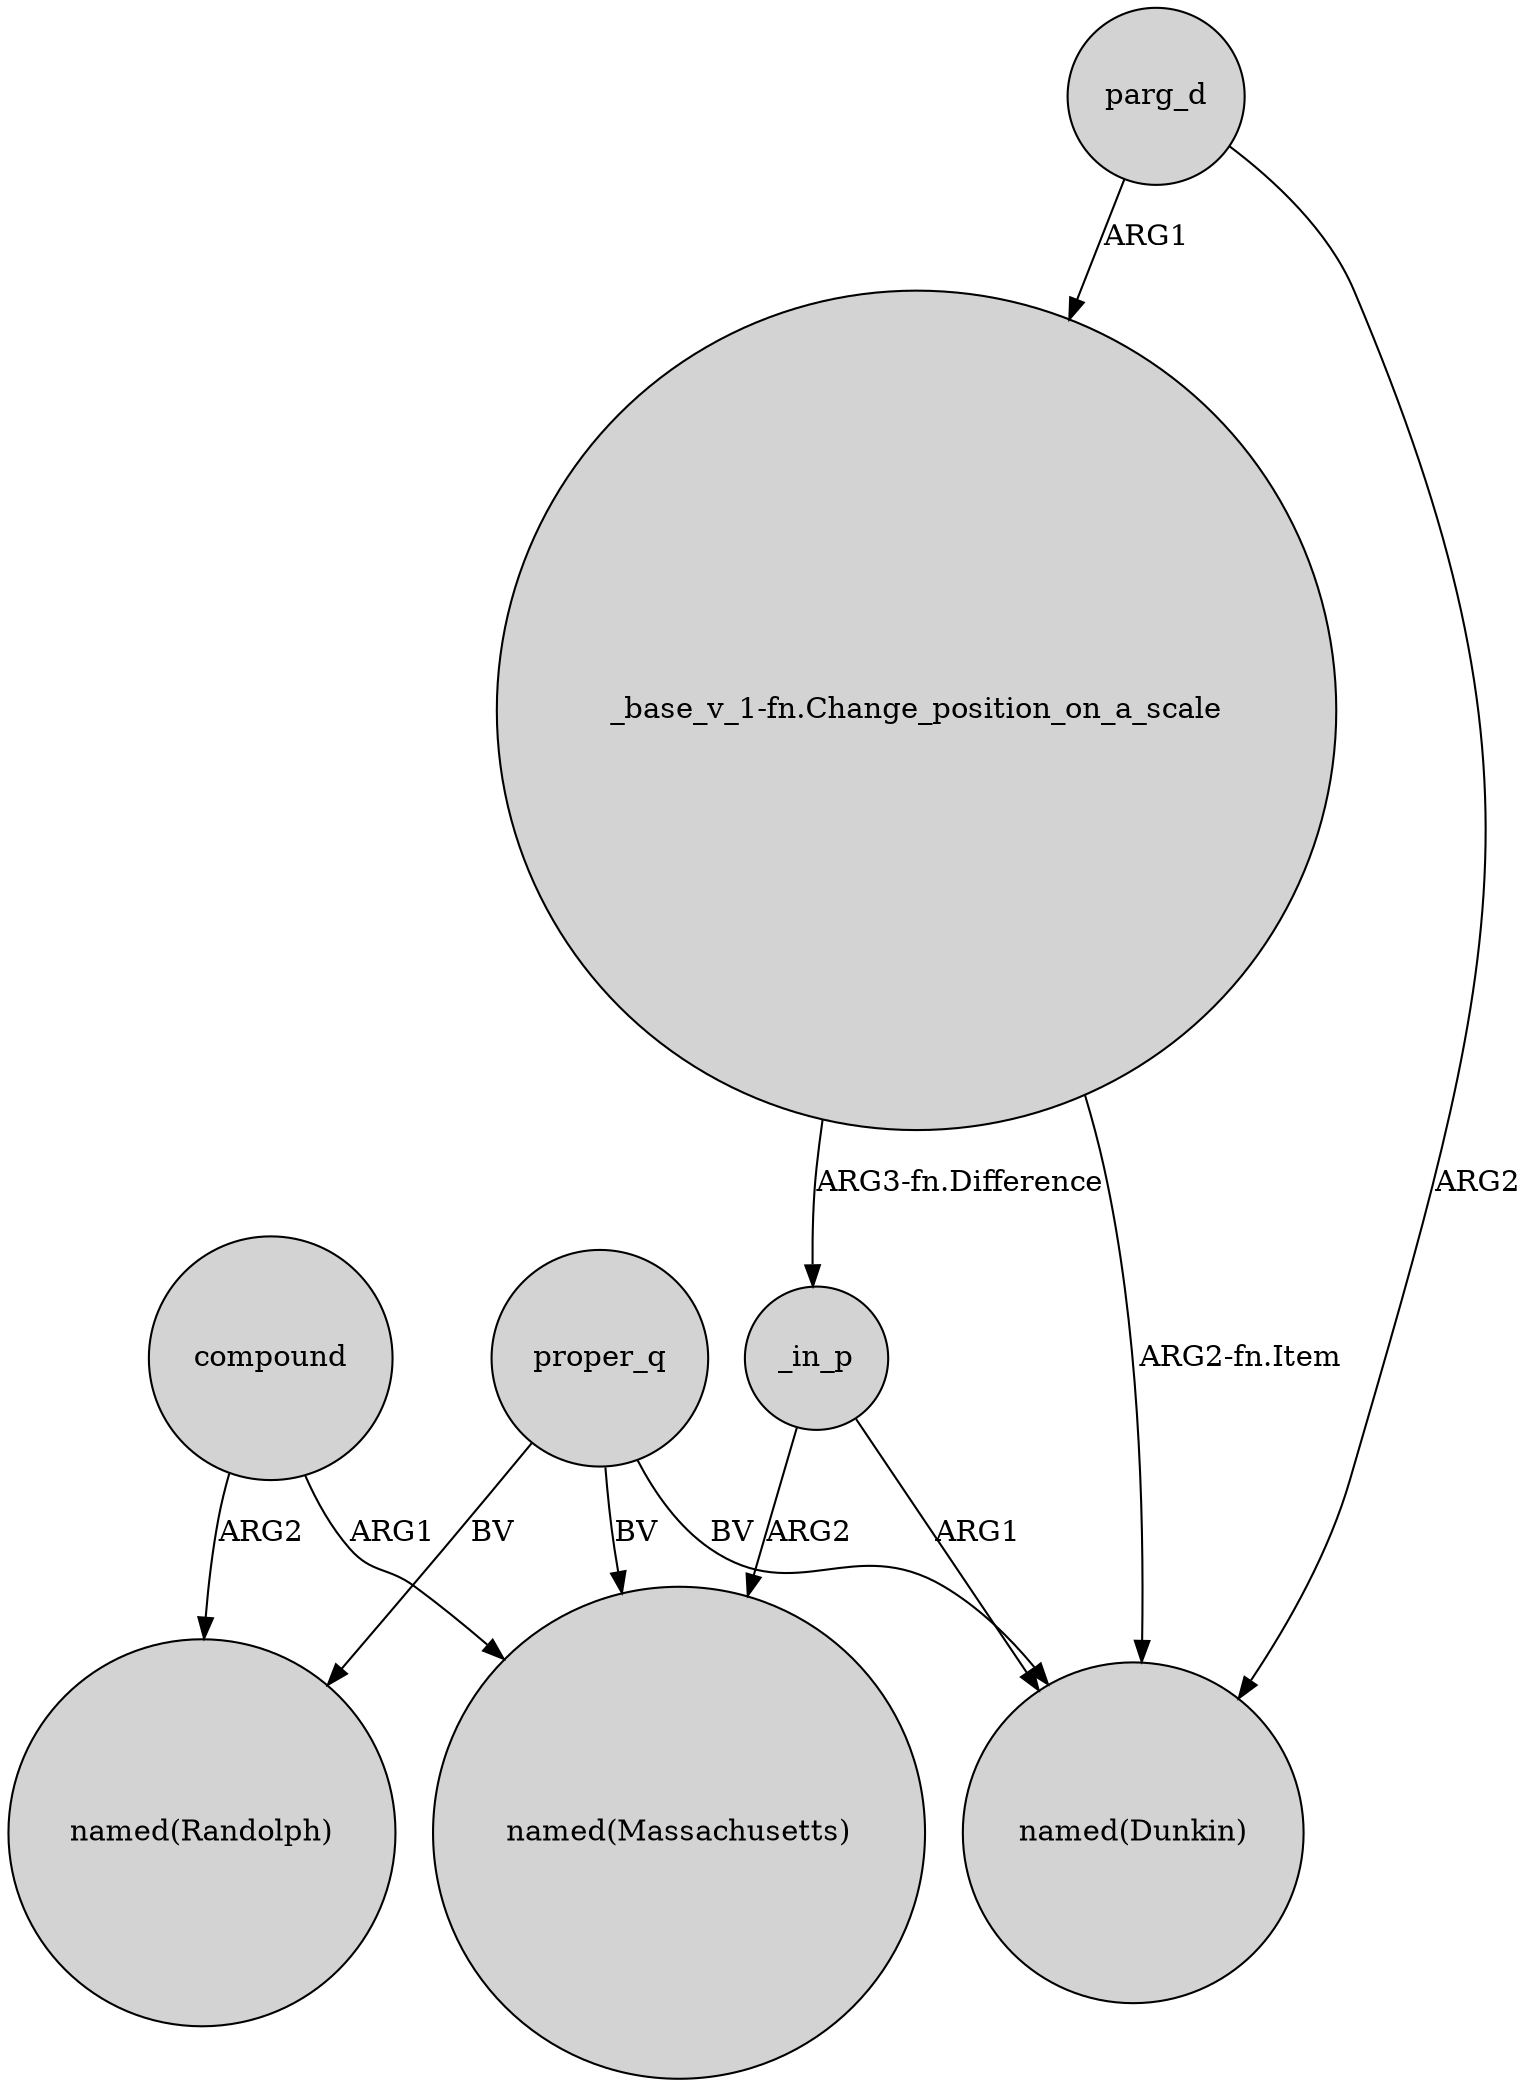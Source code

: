 digraph {
	node [shape=circle style=filled]
	proper_q -> "named(Randolph)" [label=BV]
	parg_d -> "_base_v_1-fn.Change_position_on_a_scale" [label=ARG1]
	parg_d -> "named(Dunkin)" [label=ARG2]
	_in_p -> "named(Dunkin)" [label=ARG1]
	"_base_v_1-fn.Change_position_on_a_scale" -> _in_p [label="ARG3-fn.Difference"]
	proper_q -> "named(Dunkin)" [label=BV]
	proper_q -> "named(Massachusetts)" [label=BV]
	_in_p -> "named(Massachusetts)" [label=ARG2]
	compound -> "named(Massachusetts)" [label=ARG1]
	"_base_v_1-fn.Change_position_on_a_scale" -> "named(Dunkin)" [label="ARG2-fn.Item"]
	compound -> "named(Randolph)" [label=ARG2]
}
